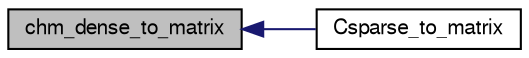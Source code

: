 digraph G
{
  edge [fontname="FreeSans",fontsize=10,labelfontname="FreeSans",labelfontsize=10];
  node [fontname="FreeSans",fontsize=10,shape=record];
  rankdir=LR;
  Node1 [label="chm_dense_to_matrix",height=0.2,width=0.4,color="black", fillcolor="grey75", style="filled" fontcolor="black"];
  Node1 -> Node2 [dir=back,color="midnightblue",fontsize=10,style="solid",fontname="FreeSans"];
  Node2 [label="Csparse_to_matrix",height=0.2,width=0.4,color="black", fillcolor="white", style="filled",URL="$Csparse_8h.html#445c08f7c12195da18d858465511b516"];
}
